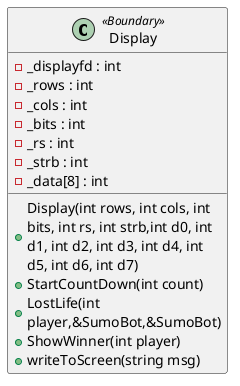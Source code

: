 @startuml

skinparam wrapWidth 200


class Display<<Boundary>>{
    +Display(int rows, int cols, int bits, int rs, int strb,int d0, int d1, int d2, int d3, int d4, int d5, int d6, int d7)
    +StartCountDown(int count)
    +LostLife(int player,&SumoBot,&SumoBot)
    +ShowWinner(int player)
    +writeToScreen(string msg)
    - _displayfd : int
	- _rows : int
	- _cols : int
	- _bits : int
	- _rs : int
	- _strb : int
	- _data[8] : int
}

@enduml